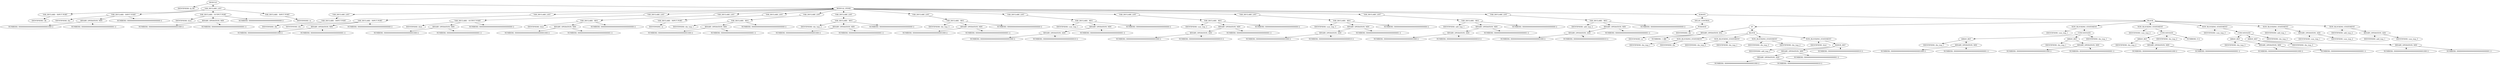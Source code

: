 digraph G {	
ranksep=.25;
	0 [label="MODULE"];
	1 [label="IDENTIFIERS: lp_fltr"];
	0 -> 1;
	2 [label="VAR_DECLARE_LIST"];
	0 -> 2;
	3 [label="VAR_DECLARE:  INPUT PORT"];
	2 -> 3;
	4 [label="IDENTIFIERS: clk"];
	3 -> 4;
	5 [label="VAR_DECLARE:  INPUT PORT"];
	2 -> 5;
	6 [label="IDENTIFIERS: din"];
	5 -> 6;
	7 [label="BINARY_OPERATION: MIN"];
	5 -> 7;
	8 [label="NUMBERS: 00000000000000000000000000001000 ()"];
	7 -> 8;
	9 [label="NUMBERS: 00000000000000000000000000000001 ()"];
	7 -> 9;
	10 [label="NUMBERS: 00000000000000000000000000000000 ()"];
	5 -> 10;
	11 [label="VAR_DECLARE:  OUTPUT PORT"];
	2 -> 11;
	12 [label="IDENTIFIERS: dout"];
	11 -> 12;
	13 [label="BINARY_OPERATION: MIN"];
	11 -> 13;
	14 [label="NUMBERS: 00000000000000000000000000001000 ()"];
	13 -> 14;
	15 [label="NUMBERS: 00000000000000000000000000000001 ()"];
	13 -> 15;
	16 [label="NUMBERS: 00000000000000000000000000000000 ()"];
	11 -> 16;
	17 [label="VAR_DECLARE:  INPUT PORT"];
	2 -> 17;
	18 [label="IDENTIFIERS: ce"];
	17 -> 18;
	19 [label="MODULE_ITEMS"];
	0 -> 19;
	20 [label="VAR_DECLARE_LIST"];
	19 -> 20;
	21 [label="VAR_DECLARE:  INPUT PORT"];
	20 -> 21;
	22 [label="IDENTIFIERS: clk"];
	21 -> 22;
	23 [label="VAR_DECLARE_LIST"];
	19 -> 23;
	24 [label="VAR_DECLARE:  INPUT PORT"];
	23 -> 24;
	25 [label="IDENTIFIERS: din"];
	24 -> 25;
	26 [label="BINARY_OPERATION: MIN"];
	24 -> 26;
	27 [label="NUMBERS: 00000000000000000000000000001000 ()"];
	26 -> 27;
	28 [label="NUMBERS: 00000000000000000000000000000001 ()"];
	26 -> 28;
	29 [label="NUMBERS: 00000000000000000000000000000000 ()"];
	24 -> 29;
	30 [label="VAR_DECLARE_LIST"];
	19 -> 30;
	31 [label="VAR_DECLARE:  OUTPUT PORT"];
	30 -> 31;
	32 [label="IDENTIFIERS: dout"];
	31 -> 32;
	33 [label="BINARY_OPERATION: MIN"];
	31 -> 33;
	34 [label="NUMBERS: 00000000000000000000000000001000 ()"];
	33 -> 34;
	35 [label="NUMBERS: 00000000000000000000000000000001 ()"];
	33 -> 35;
	36 [label="NUMBERS: 00000000000000000000000000000000 ()"];
	31 -> 36;
	37 [label="VAR_DECLARE_LIST"];
	19 -> 37;
	38 [label="VAR_DECLARE:  REG"];
	37 -> 38;
	39 [label="IDENTIFIERS: dout"];
	38 -> 39;
	40 [label="BINARY_OPERATION: MIN"];
	38 -> 40;
	41 [label="NUMBERS: 00000000000000000000000000001000 ()"];
	40 -> 41;
	42 [label="NUMBERS: 00000000000000000000000000000001 ()"];
	40 -> 42;
	43 [label="NUMBERS: 00000000000000000000000000000000 ()"];
	38 -> 43;
	44 [label="VAR_DECLARE_LIST"];
	19 -> 44;
	45 [label="VAR_DECLARE:  INPUT PORT"];
	44 -> 45;
	46 [label="IDENTIFIERS: ce"];
	45 -> 46;
	47 [label="VAR_DECLARE_LIST"];
	19 -> 47;
	48 [label="VAR_DECLARE:  REG"];
	47 -> 48;
	49 [label="IDENTIFIERS: din_tmp_1"];
	48 -> 49;
	50 [label="BINARY_OPERATION: MIN"];
	48 -> 50;
	51 [label="NUMBERS: 00000000000000000000000000001000 ()"];
	50 -> 51;
	52 [label="NUMBERS: 00000000000000000000000000000001 ()"];
	50 -> 52;
	53 [label="NUMBERS: 00000000000000000000000000000000 ()"];
	48 -> 53;
	54 [label="VAR_DECLARE_LIST"];
	19 -> 54;
	55 [label="VAR_DECLARE:  REG"];
	54 -> 55;
	56 [label="IDENTIFIERS: din_tmp_2"];
	55 -> 56;
	57 [label="BINARY_OPERATION: MIN"];
	55 -> 57;
	58 [label="NUMBERS: 00000000000000000000000000001000 ()"];
	57 -> 58;
	59 [label="NUMBERS: 00000000000000000000000000000001 ()"];
	57 -> 59;
	60 [label="NUMBERS: 00000000000000000000000000000000 ()"];
	55 -> 60;
	61 [label="VAR_DECLARE_LIST"];
	19 -> 61;
	62 [label="VAR_DECLARE:  REG"];
	61 -> 62;
	63 [label="IDENTIFIERS: din_tmp_3"];
	62 -> 63;
	64 [label="BINARY_OPERATION: MIN"];
	62 -> 64;
	65 [label="NUMBERS: 00000000000000000000000000001000 ()"];
	64 -> 65;
	66 [label="NUMBERS: 00000000000000000000000000000001 ()"];
	64 -> 66;
	67 [label="NUMBERS: 00000000000000000000000000000000 ()"];
	62 -> 67;
	68 [label="VAR_DECLARE_LIST"];
	19 -> 68;
	69 [label="VAR_DECLARE:  REG"];
	68 -> 69;
	70 [label="IDENTIFIERS: sum_tmp_1"];
	69 -> 70;
	71 [label="BINARY_OPERATION: MIN"];
	69 -> 71;
	72 [label="BINARY_OPERATION: ADD"];
	71 -> 72;
	73 [label="NUMBERS: 00000000000000000000000000001000 ()"];
	72 -> 73;
	74 [label="NUMBERS: 00000000000000000000000000000010 ()"];
	72 -> 74;
	75 [label="NUMBERS: 00000000000000000000000000000001 ()"];
	71 -> 75;
	76 [label="NUMBERS: 00000000000000000000000000000000 ()"];
	69 -> 76;
	77 [label="VAR_DECLARE_LIST"];
	19 -> 77;
	78 [label="VAR_DECLARE:  REG"];
	77 -> 78;
	79 [label="IDENTIFIERS: sum_tmp_2"];
	78 -> 79;
	80 [label="BINARY_OPERATION: MIN"];
	78 -> 80;
	81 [label="BINARY_OPERATION: ADD"];
	80 -> 81;
	82 [label="NUMBERS: 00000000000000000000000000001000 ()"];
	81 -> 82;
	83 [label="NUMBERS: 00000000000000000000000000000010 ()"];
	81 -> 83;
	84 [label="NUMBERS: 00000000000000000000000000000001 ()"];
	80 -> 84;
	85 [label="NUMBERS: 00000000000000000000000000000000 ()"];
	78 -> 85;
	86 [label="VAR_DECLARE_LIST"];
	19 -> 86;
	87 [label="VAR_DECLARE:  REG"];
	86 -> 87;
	88 [label="IDENTIFIERS: sum_tmp_3"];
	87 -> 88;
	89 [label="BINARY_OPERATION: MIN"];
	87 -> 89;
	90 [label="BINARY_OPERATION: ADD"];
	89 -> 90;
	91 [label="NUMBERS: 00000000000000000000000000001000 ()"];
	90 -> 91;
	92 [label="NUMBERS: 00000000000000000000000000000010 ()"];
	90 -> 92;
	93 [label="NUMBERS: 00000000000000000000000000000001 ()"];
	89 -> 93;
	94 [label="NUMBERS: 00000000000000000000000000000000 ()"];
	87 -> 94;
	95 [label="VAR_DECLARE_LIST"];
	19 -> 95;
	96 [label="VAR_DECLARE:  REG"];
	95 -> 96;
	97 [label="IDENTIFIERS: add_tmp_1"];
	96 -> 97;
	98 [label="BINARY_OPERATION: MIN"];
	96 -> 98;
	99 [label="BINARY_OPERATION: ADD"];
	98 -> 99;
	100 [label="NUMBERS: 00000000000000000000000000001000 ()"];
	99 -> 100;
	101 [label="NUMBERS: 00000000000000000000000000000010 ()"];
	99 -> 101;
	102 [label="NUMBERS: 00000000000000000000000000000001 ()"];
	98 -> 102;
	103 [label="NUMBERS: 00000000000000000000000000000000 ()"];
	96 -> 103;
	104 [label="VAR_DECLARE_LIST"];
	19 -> 104;
	105 [label="VAR_DECLARE:  REG"];
	104 -> 105;
	106 [label="IDENTIFIERS: add_tmp_2"];
	105 -> 106;
	107 [label="BINARY_OPERATION: MIN"];
	105 -> 107;
	108 [label="BINARY_OPERATION: ADD"];
	107 -> 108;
	109 [label="NUMBERS: 00000000000000000000000000001000 ()"];
	108 -> 109;
	110 [label="NUMBERS: 00000000000000000000000000000010 ()"];
	108 -> 110;
	111 [label="NUMBERS: 00000000000000000000000000000001 ()"];
	107 -> 111;
	112 [label="NUMBERS: 00000000000000000000000000000000 ()"];
	105 -> 112;
	113 [label="ALWAYS"];
	19 -> 113;
	114 [label="DELAY_CONTROL"];
	113 -> 114;
	115 [label="POSEDGE"];
	114 -> 115;
	116 [label="IDENTIFIERS: clk"];
	115 -> 116;
	117 [label="BLOCK"];
	113 -> 117;
	118 [label="IF"];
	117 -> 118;
	119 [label="BINARY_OPERATION: lEQ"];
	118 -> 119;
	120 [label="IDENTIFIERS: ce"];
	119 -> 120;
	121 [label="NUMBERS: 1 ()"];
	119 -> 121;
	122 [label="BLOCK"];
	118 -> 122;
	123 [label="NON_BLOCKING_STATEMENT"];
	122 -> 123;
	124 [label="IDENTIFIERS: din_tmp_1"];
	123 -> 124;
	125 [label="IDENTIFIERS: din"];
	123 -> 125;
	126 [label="NON_BLOCKING_STATEMENT"];
	122 -> 126;
	127 [label="IDENTIFIERS: din_tmp_2"];
	126 -> 127;
	128 [label="IDENTIFIERS: din_tmp_1"];
	126 -> 128;
	129 [label="NON_BLOCKING_STATEMENT"];
	122 -> 129;
	130 [label="IDENTIFIERS: din_tmp_3"];
	129 -> 130;
	131 [label="IDENTIFIERS: din_tmp_2"];
	129 -> 131;
	132 [label="NON_BLOCKING_STATEMENT"];
	122 -> 132;
	133 [label="IDENTIFIERS: dout"];
	132 -> 133;
	134 [label="RANGE_REF"];
	132 -> 134;
	135 [label="IDENTIFIERS: add_tmp_2"];
	134 -> 135;
	136 [label="BINARY_OPERATION: MIN"];
	134 -> 136;
	137 [label="BINARY_OPERATION: ADD"];
	136 -> 137;
	138 [label="NUMBERS: 00000000000000000000000000001000 ()"];
	137 -> 138;
	139 [label="NUMBERS: 00000000000000000000000000000010 ()"];
	137 -> 139;
	140 [label="NUMBERS: 00000000000000000000000000000001 ()"];
	136 -> 140;
	141 [label="NUMBERS: 00000000000000000000000000000010 ()"];
	134 -> 141;
	142 [label="NON_BLOCKING_STATEMENT"];
	117 -> 142;
	143 [label="IDENTIFIERS: sum_tmp_1"];
	142 -> 143;
	144 [label="CONCATENATE"];
	142 -> 144;
	145 [label="ARRAY_REF"];
	144 -> 145;
	146 [label="IDENTIFIERS: din_tmp_1"];
	145 -> 146;
	147 [label="BINARY_OPERATION: MIN"];
	145 -> 147;
	148 [label="NUMBERS: 00000000000000000000000000001000 ()"];
	147 -> 148;
	149 [label="NUMBERS: 00000000000000000000000000000001 ()"];
	147 -> 149;
	150 [label="ARRAY_REF"];
	144 -> 150;
	151 [label="IDENTIFIERS: din_tmp_1"];
	150 -> 151;
	152 [label="BINARY_OPERATION: MIN"];
	150 -> 152;
	153 [label="NUMBERS: 00000000000000000000000000001000 ()"];
	152 -> 153;
	154 [label="NUMBERS: 00000000000000000000000000000001 ()"];
	152 -> 154;
	155 [label="IDENTIFIERS: din_tmp_1"];
	144 -> 155;
	156 [label="NON_BLOCKING_STATEMENT"];
	117 -> 156;
	157 [label="IDENTIFIERS: sum_tmp_2"];
	156 -> 157;
	158 [label="CONCATENATE"];
	156 -> 158;
	159 [label="ARRAY_REF"];
	158 -> 159;
	160 [label="IDENTIFIERS: din_tmp_2"];
	159 -> 160;
	161 [label="BINARY_OPERATION: MIN"];
	159 -> 161;
	162 [label="NUMBERS: 00000000000000000000000000001000 ()"];
	161 -> 162;
	163 [label="NUMBERS: 00000000000000000000000000000001 ()"];
	161 -> 163;
	164 [label="IDENTIFIERS: din_tmp_2"];
	158 -> 164;
	165 [label="NUMBERS: 0 ()"];
	158 -> 165;
	166 [label="NON_BLOCKING_STATEMENT"];
	117 -> 166;
	167 [label="IDENTIFIERS: sum_tmp_3"];
	166 -> 167;
	168 [label="CONCATENATE"];
	166 -> 168;
	169 [label="ARRAY_REF"];
	168 -> 169;
	170 [label="IDENTIFIERS: din_tmp_3"];
	169 -> 170;
	171 [label="BINARY_OPERATION: MIN"];
	169 -> 171;
	172 [label="NUMBERS: 00000000000000000000000000001000 ()"];
	171 -> 172;
	173 [label="NUMBERS: 00000000000000000000000000000001 ()"];
	171 -> 173;
	174 [label="ARRAY_REF"];
	168 -> 174;
	175 [label="IDENTIFIERS: din_tmp_3"];
	174 -> 175;
	176 [label="BINARY_OPERATION: MIN"];
	174 -> 176;
	177 [label="NUMBERS: 00000000000000000000000000001000 ()"];
	176 -> 177;
	178 [label="NUMBERS: 00000000000000000000000000000001 ()"];
	176 -> 178;
	179 [label="IDENTIFIERS: din_tmp_3"];
	168 -> 179;
	180 [label="NON_BLOCKING_STATEMENT"];
	117 -> 180;
	181 [label="IDENTIFIERS: add_tmp_1"];
	180 -> 181;
	182 [label="BINARY_OPERATION: ADD"];
	180 -> 182;
	183 [label="IDENTIFIERS: sum_tmp_1"];
	182 -> 183;
	184 [label="IDENTIFIERS: sum_tmp_2"];
	182 -> 184;
	185 [label="NON_BLOCKING_STATEMENT"];
	117 -> 185;
	186 [label="IDENTIFIERS: add_tmp_2"];
	185 -> 186;
	187 [label="BINARY_OPERATION: ADD"];
	185 -> 187;
	188 [label="IDENTIFIERS: add_tmp_1"];
	187 -> 188;
	189 [label="IDENTIFIERS: sum_tmp_3"];
	187 -> 189;
}
